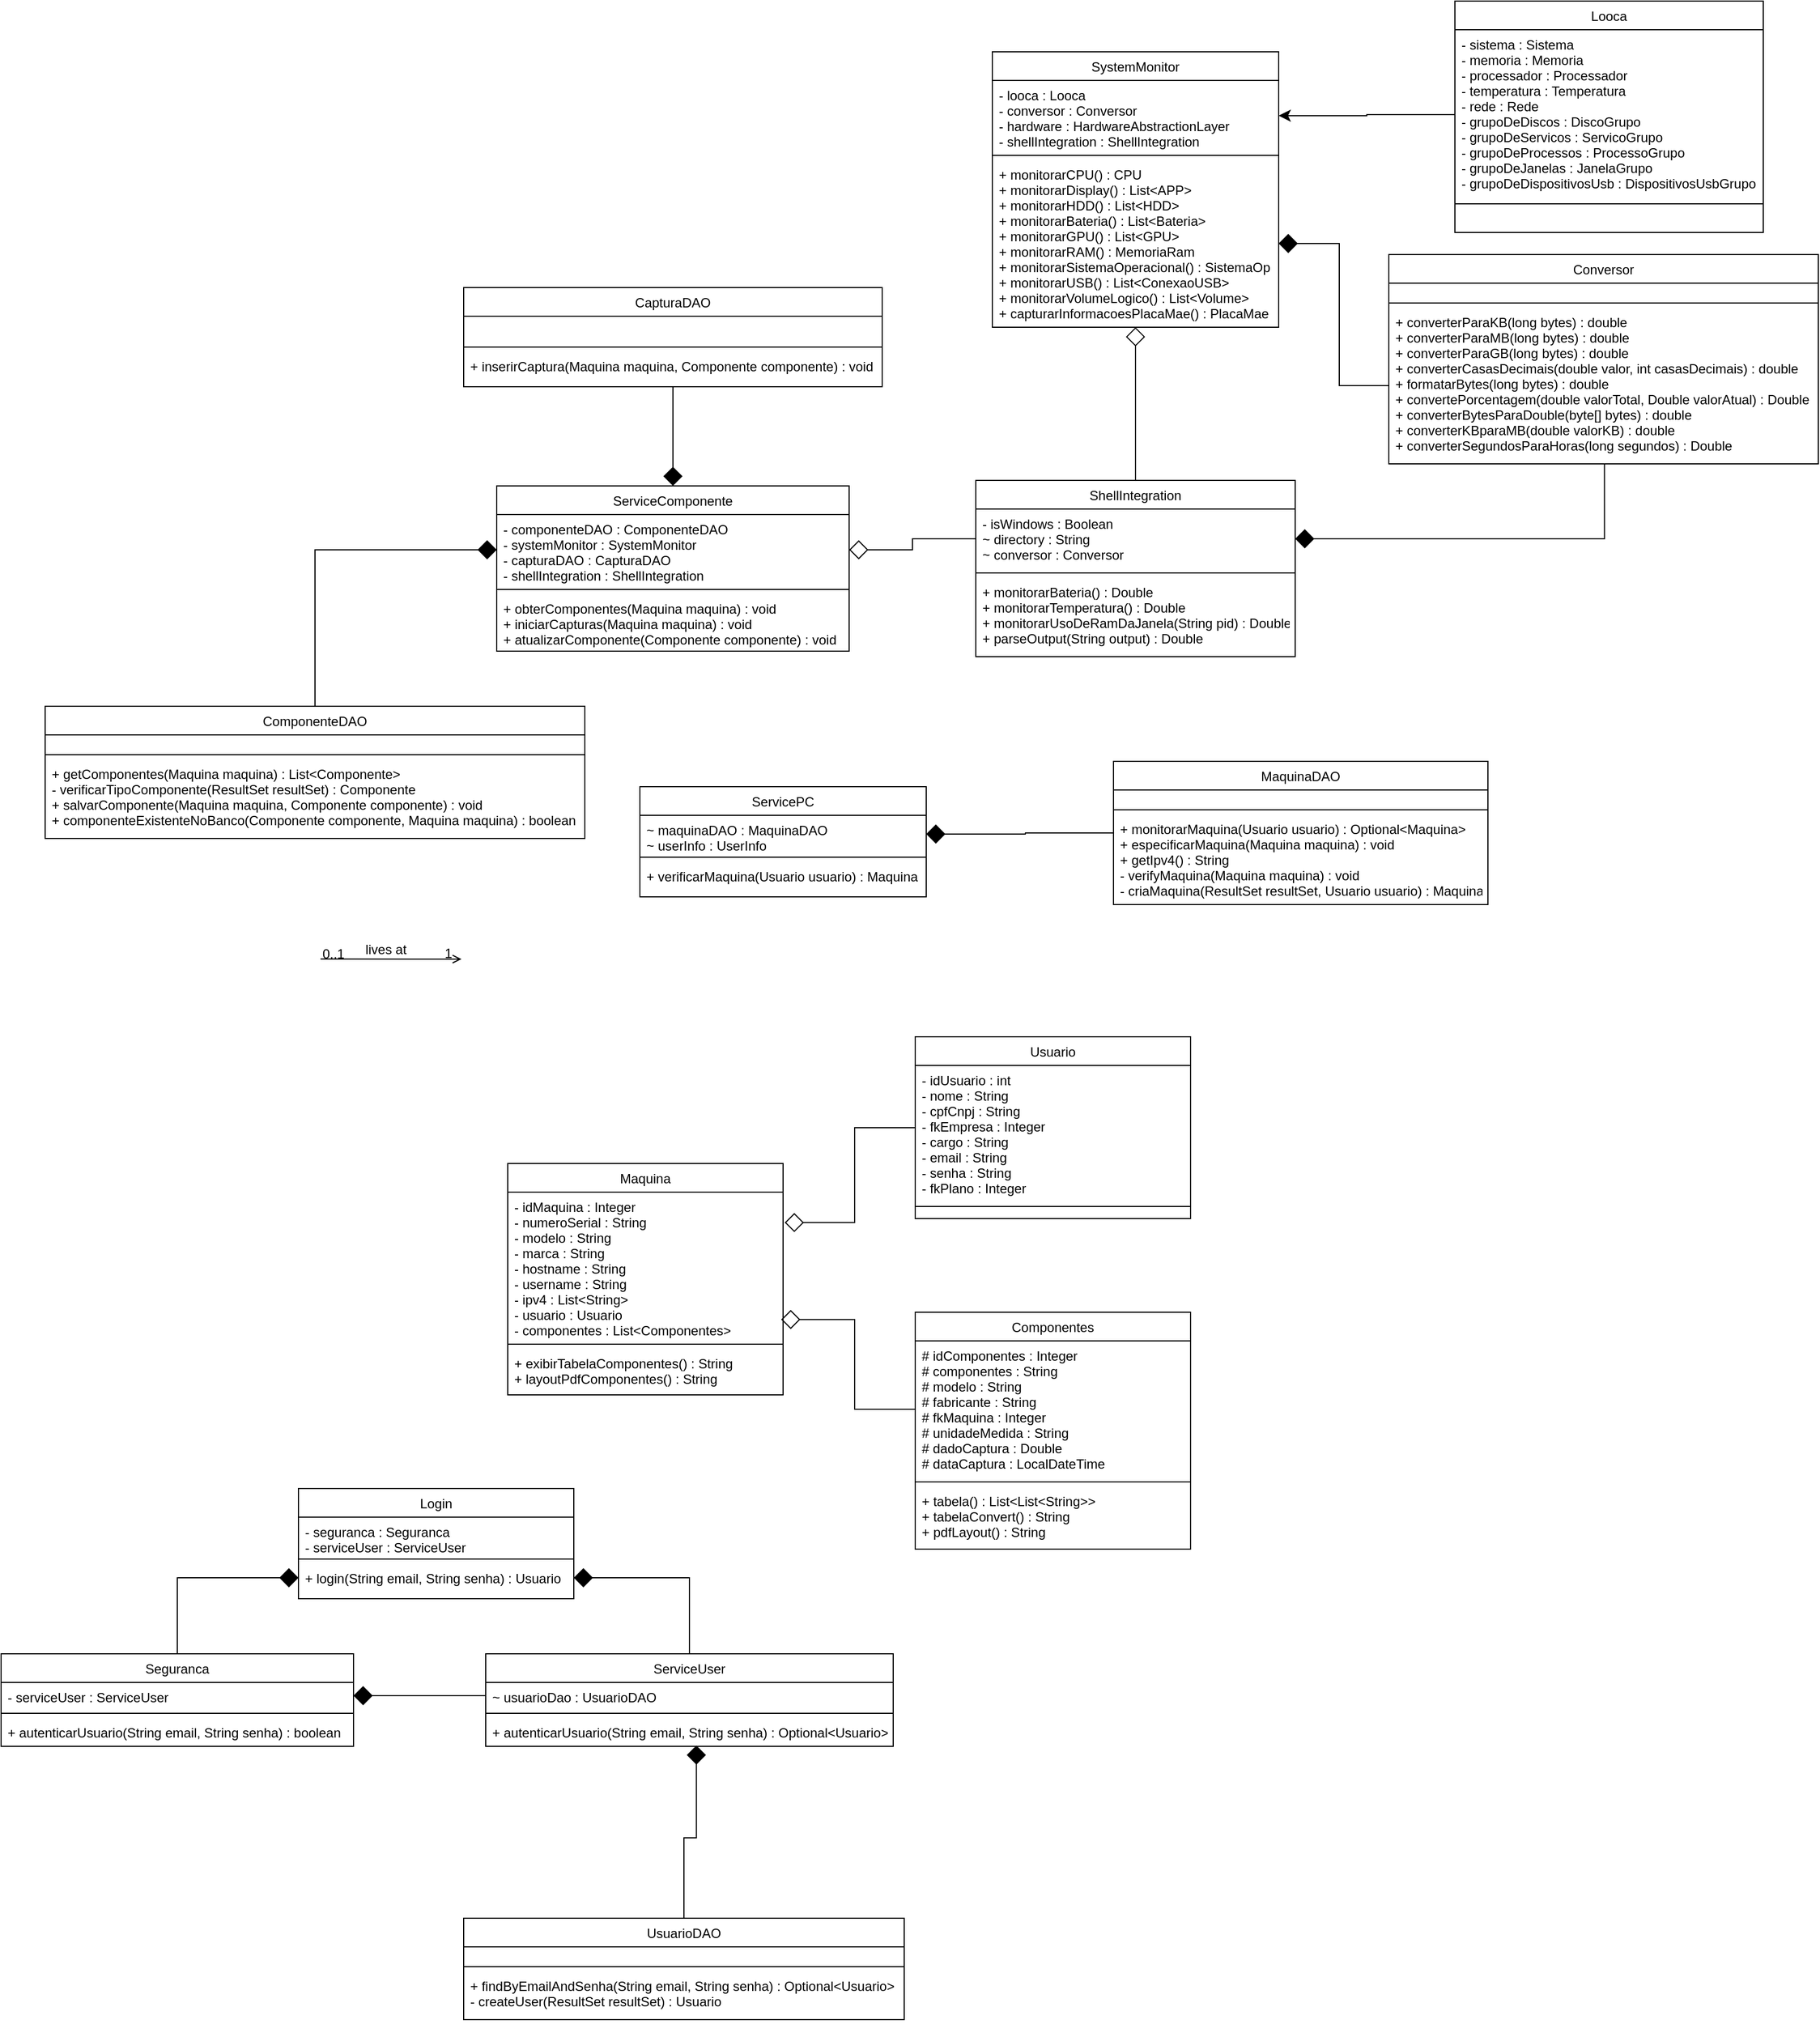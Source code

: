 <mxfile version="24.4.0" type="github">
  <diagram id="C5RBs43oDa-KdzZeNtuy" name="Page-1">
    <mxGraphModel dx="989" dy="2068" grid="1" gridSize="10" guides="1" tooltips="1" connect="1" arrows="1" fold="1" page="1" pageScale="1" pageWidth="827" pageHeight="1169" math="0" shadow="0">
      <root>
        <mxCell id="WIyWlLk6GJQsqaUBKTNV-0" />
        <mxCell id="WIyWlLk6GJQsqaUBKTNV-1" parent="WIyWlLk6GJQsqaUBKTNV-0" />
        <mxCell id="zkfFHV4jXpPFQw0GAbJ--26" value="" style="endArrow=open;shadow=0;strokeWidth=1;rounded=0;curved=0;endFill=1;edgeStyle=elbowEdgeStyle;elbow=vertical;" parent="WIyWlLk6GJQsqaUBKTNV-1" edge="1">
          <mxGeometry x="0.5" y="41" relative="1" as="geometry">
            <mxPoint x="380.0" y="189.333" as="sourcePoint" />
            <mxPoint x="508" y="189.333" as="targetPoint" />
            <mxPoint x="-40" y="32" as="offset" />
          </mxGeometry>
        </mxCell>
        <mxCell id="zkfFHV4jXpPFQw0GAbJ--27" value="0..1" style="resizable=0;align=left;verticalAlign=bottom;labelBackgroundColor=none;fontSize=12;" parent="zkfFHV4jXpPFQw0GAbJ--26" connectable="0" vertex="1">
          <mxGeometry x="-1" relative="1" as="geometry">
            <mxPoint y="4" as="offset" />
          </mxGeometry>
        </mxCell>
        <mxCell id="zkfFHV4jXpPFQw0GAbJ--28" value="1" style="resizable=0;align=right;verticalAlign=bottom;labelBackgroundColor=none;fontSize=12;" parent="zkfFHV4jXpPFQw0GAbJ--26" connectable="0" vertex="1">
          <mxGeometry x="1" relative="1" as="geometry">
            <mxPoint x="-7" y="4" as="offset" />
          </mxGeometry>
        </mxCell>
        <mxCell id="zkfFHV4jXpPFQw0GAbJ--29" value="lives at" style="text;html=1;resizable=0;points=[];;align=center;verticalAlign=middle;labelBackgroundColor=none;rounded=0;shadow=0;strokeWidth=1;fontSize=12;" parent="zkfFHV4jXpPFQw0GAbJ--26" vertex="1" connectable="0">
          <mxGeometry x="0.5" y="49" relative="1" as="geometry">
            <mxPoint x="-38" y="40" as="offset" />
          </mxGeometry>
        </mxCell>
        <mxCell id="yqbtppaPaY01xmd0uT7A-17" style="edgeStyle=orthogonalEdgeStyle;rounded=0;orthogonalLoop=1;jettySize=auto;html=1;entryX=1;entryY=0.5;entryDx=0;entryDy=0;fontSize=12;startSize=8;endSize=15;exitX=0.5;exitY=0;exitDx=0;exitDy=0;endArrow=diamond;endFill=1;" edge="1" parent="WIyWlLk6GJQsqaUBKTNV-1" source="yqbtppaPaY01xmd0uT7A-11" target="yqbtppaPaY01xmd0uT7A-5">
          <mxGeometry relative="1" as="geometry" />
        </mxCell>
        <mxCell id="yqbtppaPaY01xmd0uT7A-0" value="Login" style="swimlane;fontStyle=0;align=center;verticalAlign=top;childLayout=stackLayout;horizontal=1;startSize=26;horizontalStack=0;resizeParent=1;resizeLast=0;collapsible=1;marginBottom=0;rounded=0;shadow=0;strokeWidth=1;" vertex="1" parent="WIyWlLk6GJQsqaUBKTNV-1">
          <mxGeometry x="360" y="670" width="250" height="100" as="geometry">
            <mxRectangle x="130" y="380" width="160" height="26" as="alternateBounds" />
          </mxGeometry>
        </mxCell>
        <mxCell id="yqbtppaPaY01xmd0uT7A-1" value="- seguranca : Seguranca&#xa;- serviceUser : ServiceUser" style="text;align=left;verticalAlign=top;spacingLeft=4;spacingRight=4;overflow=hidden;rotatable=0;points=[[0,0.5],[1,0.5]];portConstraint=eastwest;strokeColor=none;" vertex="1" parent="yqbtppaPaY01xmd0uT7A-0">
          <mxGeometry y="26" width="250" height="34" as="geometry" />
        </mxCell>
        <mxCell id="yqbtppaPaY01xmd0uT7A-3" value="" style="line;html=1;strokeWidth=1;align=left;verticalAlign=middle;spacingTop=-1;spacingLeft=3;spacingRight=3;rotatable=0;labelPosition=right;points=[];portConstraint=eastwest;" vertex="1" parent="yqbtppaPaY01xmd0uT7A-0">
          <mxGeometry y="60" width="250" height="8" as="geometry" />
        </mxCell>
        <mxCell id="yqbtppaPaY01xmd0uT7A-5" value="+ login(String email, String senha) : Usuario" style="text;align=left;verticalAlign=top;spacingLeft=4;spacingRight=4;overflow=hidden;rotatable=0;points=[[0,0.5],[1,0.5]];portConstraint=eastwest;" vertex="1" parent="yqbtppaPaY01xmd0uT7A-0">
          <mxGeometry y="68" width="250" height="26" as="geometry" />
        </mxCell>
        <mxCell id="yqbtppaPaY01xmd0uT7A-7" value="Seguranca" style="swimlane;fontStyle=0;align=center;verticalAlign=top;childLayout=stackLayout;horizontal=1;startSize=26;horizontalStack=0;resizeParent=1;resizeLast=0;collapsible=1;marginBottom=0;rounded=0;shadow=0;strokeWidth=1;" vertex="1" parent="WIyWlLk6GJQsqaUBKTNV-1">
          <mxGeometry x="90" y="820" width="320" height="84" as="geometry">
            <mxRectangle x="130" y="380" width="160" height="26" as="alternateBounds" />
          </mxGeometry>
        </mxCell>
        <mxCell id="yqbtppaPaY01xmd0uT7A-8" value="- serviceUser : ServiceUser" style="text;align=left;verticalAlign=top;spacingLeft=4;spacingRight=4;overflow=hidden;rotatable=0;points=[[0,0.5],[1,0.5]];portConstraint=eastwest;" vertex="1" parent="yqbtppaPaY01xmd0uT7A-7">
          <mxGeometry y="26" width="320" height="24" as="geometry" />
        </mxCell>
        <mxCell id="yqbtppaPaY01xmd0uT7A-9" value="" style="line;html=1;strokeWidth=1;align=left;verticalAlign=middle;spacingTop=-1;spacingLeft=3;spacingRight=3;rotatable=0;labelPosition=right;points=[];portConstraint=eastwest;" vertex="1" parent="yqbtppaPaY01xmd0uT7A-7">
          <mxGeometry y="50" width="320" height="8" as="geometry" />
        </mxCell>
        <mxCell id="yqbtppaPaY01xmd0uT7A-10" value="+ autenticarUsuario(String email, String senha) : boolean" style="text;align=left;verticalAlign=top;spacingLeft=4;spacingRight=4;overflow=hidden;rotatable=0;points=[[0,0.5],[1,0.5]];portConstraint=eastwest;" vertex="1" parent="yqbtppaPaY01xmd0uT7A-7">
          <mxGeometry y="58" width="320" height="26" as="geometry" />
        </mxCell>
        <mxCell id="yqbtppaPaY01xmd0uT7A-11" value="ServiceUser" style="swimlane;fontStyle=0;align=center;verticalAlign=top;childLayout=stackLayout;horizontal=1;startSize=26;horizontalStack=0;resizeParent=1;resizeLast=0;collapsible=1;marginBottom=0;rounded=0;shadow=0;strokeWidth=1;" vertex="1" parent="WIyWlLk6GJQsqaUBKTNV-1">
          <mxGeometry x="530" y="820" width="370" height="84" as="geometry">
            <mxRectangle x="130" y="380" width="160" height="26" as="alternateBounds" />
          </mxGeometry>
        </mxCell>
        <mxCell id="yqbtppaPaY01xmd0uT7A-12" value="~ usuarioDao : UsuarioDAO" style="text;align=left;verticalAlign=top;spacingLeft=4;spacingRight=4;overflow=hidden;rotatable=0;points=[[0,0.5],[1,0.5]];portConstraint=eastwest;" vertex="1" parent="yqbtppaPaY01xmd0uT7A-11">
          <mxGeometry y="26" width="370" height="24" as="geometry" />
        </mxCell>
        <mxCell id="yqbtppaPaY01xmd0uT7A-13" value="" style="line;html=1;strokeWidth=1;align=left;verticalAlign=middle;spacingTop=-1;spacingLeft=3;spacingRight=3;rotatable=0;labelPosition=right;points=[];portConstraint=eastwest;" vertex="1" parent="yqbtppaPaY01xmd0uT7A-11">
          <mxGeometry y="50" width="370" height="8" as="geometry" />
        </mxCell>
        <mxCell id="yqbtppaPaY01xmd0uT7A-14" value="+ autenticarUsuario(String email, String senha) : Optional&lt;Usuario&gt;" style="text;align=left;verticalAlign=top;spacingLeft=4;spacingRight=4;overflow=hidden;rotatable=0;points=[[0,0.5],[1,0.5]];portConstraint=eastwest;" vertex="1" parent="yqbtppaPaY01xmd0uT7A-11">
          <mxGeometry y="58" width="370" height="26" as="geometry" />
        </mxCell>
        <mxCell id="yqbtppaPaY01xmd0uT7A-18" style="edgeStyle=orthogonalEdgeStyle;rounded=0;orthogonalLoop=1;jettySize=auto;html=1;fontSize=12;startSize=8;endSize=15;endArrow=diamond;endFill=1;exitX=0.5;exitY=0;exitDx=0;exitDy=0;" edge="1" parent="WIyWlLk6GJQsqaUBKTNV-1" source="yqbtppaPaY01xmd0uT7A-7" target="yqbtppaPaY01xmd0uT7A-5">
          <mxGeometry relative="1" as="geometry" />
        </mxCell>
        <mxCell id="yqbtppaPaY01xmd0uT7A-19" style="edgeStyle=orthogonalEdgeStyle;rounded=0;orthogonalLoop=1;jettySize=auto;html=1;fontSize=12;startSize=8;endSize=15;endArrow=diamond;endFill=1;" edge="1" parent="WIyWlLk6GJQsqaUBKTNV-1" source="yqbtppaPaY01xmd0uT7A-12" target="yqbtppaPaY01xmd0uT7A-8">
          <mxGeometry relative="1" as="geometry" />
        </mxCell>
        <mxCell id="yqbtppaPaY01xmd0uT7A-24" style="edgeStyle=orthogonalEdgeStyle;rounded=0;orthogonalLoop=1;jettySize=auto;html=1;fontSize=12;startSize=8;endSize=15;entryX=0.517;entryY=0.968;entryDx=0;entryDy=0;entryPerimeter=0;endArrow=diamond;endFill=1;" edge="1" parent="WIyWlLk6GJQsqaUBKTNV-1" source="yqbtppaPaY01xmd0uT7A-20" target="yqbtppaPaY01xmd0uT7A-14">
          <mxGeometry relative="1" as="geometry" />
        </mxCell>
        <mxCell id="yqbtppaPaY01xmd0uT7A-20" value="UsuarioDAO" style="swimlane;fontStyle=0;align=center;verticalAlign=top;childLayout=stackLayout;horizontal=1;startSize=26;horizontalStack=0;resizeParent=1;resizeLast=0;collapsible=1;marginBottom=0;rounded=0;shadow=0;strokeWidth=1;" vertex="1" parent="WIyWlLk6GJQsqaUBKTNV-1">
          <mxGeometry x="510" y="1060" width="400" height="92" as="geometry">
            <mxRectangle x="130" y="380" width="160" height="26" as="alternateBounds" />
          </mxGeometry>
        </mxCell>
        <mxCell id="yqbtppaPaY01xmd0uT7A-23" value="&#xa;" style="text;align=left;verticalAlign=top;spacingLeft=4;spacingRight=4;overflow=hidden;rotatable=0;points=[[0,0.5],[1,0.5]];portConstraint=eastwest;" vertex="1" parent="yqbtppaPaY01xmd0uT7A-20">
          <mxGeometry y="26" width="400" height="14" as="geometry" />
        </mxCell>
        <mxCell id="yqbtppaPaY01xmd0uT7A-22" value="" style="line;html=1;strokeWidth=1;align=left;verticalAlign=middle;spacingTop=-1;spacingLeft=3;spacingRight=3;rotatable=0;labelPosition=right;points=[];portConstraint=eastwest;" vertex="1" parent="yqbtppaPaY01xmd0uT7A-20">
          <mxGeometry y="40" width="400" height="8" as="geometry" />
        </mxCell>
        <mxCell id="yqbtppaPaY01xmd0uT7A-33" value="+ findByEmailAndSenha(String email, String senha) : Optional&lt;Usuario&gt;&#xa;- createUser(ResultSet resultSet) : Usuario" style="text;align=left;verticalAlign=top;spacingLeft=4;spacingRight=4;overflow=hidden;rotatable=0;points=[[0,0.5],[1,0.5]];portConstraint=eastwest;" vertex="1" parent="yqbtppaPaY01xmd0uT7A-20">
          <mxGeometry y="48" width="400" height="44" as="geometry" />
        </mxCell>
        <mxCell id="yqbtppaPaY01xmd0uT7A-25" value="Maquina" style="swimlane;fontStyle=0;align=center;verticalAlign=top;childLayout=stackLayout;horizontal=1;startSize=26;horizontalStack=0;resizeParent=1;resizeLast=0;collapsible=1;marginBottom=0;rounded=0;shadow=0;strokeWidth=1;" vertex="1" parent="WIyWlLk6GJQsqaUBKTNV-1">
          <mxGeometry x="550" y="375" width="250" height="210" as="geometry">
            <mxRectangle x="130" y="380" width="160" height="26" as="alternateBounds" />
          </mxGeometry>
        </mxCell>
        <mxCell id="yqbtppaPaY01xmd0uT7A-26" value="- idMaquina : Integer&#xa;- numeroSerial : String&#xa;- modelo : String&#xa;- marca : String&#xa;- hostname : String&#xa;- username : String&#xa;- ipv4 : List&lt;String&gt;&#xa;- usuario : Usuario&#xa;- componentes : List&lt;Componentes&gt;" style="text;align=left;verticalAlign=top;spacingLeft=4;spacingRight=4;overflow=hidden;rotatable=0;points=[[0,0.5],[1,0.5]];portConstraint=eastwest;strokeColor=none;" vertex="1" parent="yqbtppaPaY01xmd0uT7A-25">
          <mxGeometry y="26" width="250" height="134" as="geometry" />
        </mxCell>
        <mxCell id="yqbtppaPaY01xmd0uT7A-27" value="" style="line;html=1;strokeWidth=1;align=left;verticalAlign=middle;spacingTop=-1;spacingLeft=3;spacingRight=3;rotatable=0;labelPosition=right;points=[];portConstraint=eastwest;" vertex="1" parent="yqbtppaPaY01xmd0uT7A-25">
          <mxGeometry y="160" width="250" height="8" as="geometry" />
        </mxCell>
        <mxCell id="yqbtppaPaY01xmd0uT7A-28" value="+ exibirTabelaComponentes() : String&#xa;+ layoutPdfComponentes() : String" style="text;align=left;verticalAlign=top;spacingLeft=4;spacingRight=4;overflow=hidden;rotatable=0;points=[[0,0.5],[1,0.5]];portConstraint=eastwest;" vertex="1" parent="yqbtppaPaY01xmd0uT7A-25">
          <mxGeometry y="168" width="250" height="42" as="geometry" />
        </mxCell>
        <mxCell id="yqbtppaPaY01xmd0uT7A-29" value="Usuario" style="swimlane;fontStyle=0;align=center;verticalAlign=top;childLayout=stackLayout;horizontal=1;startSize=26;horizontalStack=0;resizeParent=1;resizeLast=0;collapsible=1;marginBottom=0;rounded=0;shadow=0;strokeWidth=1;" vertex="1" parent="WIyWlLk6GJQsqaUBKTNV-1">
          <mxGeometry x="920" y="260" width="250" height="165" as="geometry">
            <mxRectangle x="130" y="380" width="160" height="26" as="alternateBounds" />
          </mxGeometry>
        </mxCell>
        <mxCell id="yqbtppaPaY01xmd0uT7A-30" value="- idUsuario : int&#xa;- nome : String&#xa;- cpfCnpj : String&#xa;- fkEmpresa : Integer&#xa;- cargo : String&#xa;- email : String&#xa;- senha : String&#xa;- fkPlano : Integer" style="text;align=left;verticalAlign=top;spacingLeft=4;spacingRight=4;overflow=hidden;rotatable=0;points=[[0,0.5],[1,0.5]];portConstraint=eastwest;strokeColor=none;" vertex="1" parent="yqbtppaPaY01xmd0uT7A-29">
          <mxGeometry y="26" width="250" height="124" as="geometry" />
        </mxCell>
        <mxCell id="yqbtppaPaY01xmd0uT7A-31" value="" style="line;html=1;strokeWidth=1;align=left;verticalAlign=middle;spacingTop=-1;spacingLeft=3;spacingRight=3;rotatable=0;labelPosition=right;points=[];portConstraint=eastwest;" vertex="1" parent="yqbtppaPaY01xmd0uT7A-29">
          <mxGeometry y="150" width="250" height="8" as="geometry" />
        </mxCell>
        <mxCell id="yqbtppaPaY01xmd0uT7A-34" value="Componentes" style="swimlane;fontStyle=0;align=center;verticalAlign=top;childLayout=stackLayout;horizontal=1;startSize=26;horizontalStack=0;resizeParent=1;resizeLast=0;collapsible=1;marginBottom=0;rounded=0;shadow=0;strokeWidth=1;" vertex="1" parent="WIyWlLk6GJQsqaUBKTNV-1">
          <mxGeometry x="920" y="510" width="250" height="215" as="geometry">
            <mxRectangle x="130" y="380" width="160" height="26" as="alternateBounds" />
          </mxGeometry>
        </mxCell>
        <mxCell id="yqbtppaPaY01xmd0uT7A-35" value="# idComponentes : Integer&#xa;# componentes : String&#xa;# modelo : String&#xa;# fabricante : String&#xa;# fkMaquina : Integer&#xa;# unidadeMedida : String&#xa;# dadoCaptura : Double&#xa;# dataCaptura : LocalDateTime" style="text;align=left;verticalAlign=top;spacingLeft=4;spacingRight=4;overflow=hidden;rotatable=0;points=[[0,0.5],[1,0.5]];portConstraint=eastwest;strokeColor=none;" vertex="1" parent="yqbtppaPaY01xmd0uT7A-34">
          <mxGeometry y="26" width="250" height="124" as="geometry" />
        </mxCell>
        <mxCell id="yqbtppaPaY01xmd0uT7A-36" value="" style="line;html=1;strokeWidth=1;align=left;verticalAlign=middle;spacingTop=-1;spacingLeft=3;spacingRight=3;rotatable=0;labelPosition=right;points=[];portConstraint=eastwest;" vertex="1" parent="yqbtppaPaY01xmd0uT7A-34">
          <mxGeometry y="150" width="250" height="8" as="geometry" />
        </mxCell>
        <mxCell id="yqbtppaPaY01xmd0uT7A-37" value="+ tabela() : List&lt;List&lt;String&gt;&gt;&#xa;+ tabelaConvert() : String&#xa;+ pdfLayout() : String&#xa;" style="text;align=left;verticalAlign=top;spacingLeft=4;spacingRight=4;overflow=hidden;rotatable=0;points=[[0,0.5],[1,0.5]];portConstraint=eastwest;strokeColor=none;" vertex="1" parent="yqbtppaPaY01xmd0uT7A-34">
          <mxGeometry y="158" width="250" height="52" as="geometry" />
        </mxCell>
        <mxCell id="yqbtppaPaY01xmd0uT7A-38" style="edgeStyle=orthogonalEdgeStyle;rounded=0;orthogonalLoop=1;jettySize=auto;html=1;entryX=1.006;entryY=0.206;entryDx=0;entryDy=0;entryPerimeter=0;fontSize=12;startSize=8;endSize=15;endArrow=diamond;endFill=0;" edge="1" parent="WIyWlLk6GJQsqaUBKTNV-1" source="yqbtppaPaY01xmd0uT7A-29" target="yqbtppaPaY01xmd0uT7A-26">
          <mxGeometry relative="1" as="geometry" />
        </mxCell>
        <mxCell id="yqbtppaPaY01xmd0uT7A-39" style="edgeStyle=orthogonalEdgeStyle;rounded=0;orthogonalLoop=1;jettySize=auto;html=1;entryX=0.993;entryY=0.863;entryDx=0;entryDy=0;entryPerimeter=0;fontSize=12;startSize=8;endSize=15;exitX=0;exitY=0.5;exitDx=0;exitDy=0;endArrow=diamond;endFill=0;" edge="1" parent="WIyWlLk6GJQsqaUBKTNV-1" source="yqbtppaPaY01xmd0uT7A-35" target="yqbtppaPaY01xmd0uT7A-26">
          <mxGeometry relative="1" as="geometry" />
        </mxCell>
        <mxCell id="yqbtppaPaY01xmd0uT7A-43" value="ServicePC" style="swimlane;fontStyle=0;align=center;verticalAlign=top;childLayout=stackLayout;horizontal=1;startSize=26;horizontalStack=0;resizeParent=1;resizeLast=0;collapsible=1;marginBottom=0;rounded=0;shadow=0;strokeWidth=1;" vertex="1" parent="WIyWlLk6GJQsqaUBKTNV-1">
          <mxGeometry x="670" y="33" width="260" height="100" as="geometry">
            <mxRectangle x="130" y="380" width="160" height="26" as="alternateBounds" />
          </mxGeometry>
        </mxCell>
        <mxCell id="yqbtppaPaY01xmd0uT7A-44" value="~ maquinaDAO : MaquinaDAO&#xa;~ userInfo : UserInfo&#xa;" style="text;align=left;verticalAlign=top;spacingLeft=4;spacingRight=4;overflow=hidden;rotatable=0;points=[[0,0.5],[1,0.5]];portConstraint=eastwest;strokeColor=none;" vertex="1" parent="yqbtppaPaY01xmd0uT7A-43">
          <mxGeometry y="26" width="260" height="34" as="geometry" />
        </mxCell>
        <mxCell id="yqbtppaPaY01xmd0uT7A-45" value="" style="line;html=1;strokeWidth=1;align=left;verticalAlign=middle;spacingTop=-1;spacingLeft=3;spacingRight=3;rotatable=0;labelPosition=right;points=[];portConstraint=eastwest;" vertex="1" parent="yqbtppaPaY01xmd0uT7A-43">
          <mxGeometry y="60" width="260" height="8" as="geometry" />
        </mxCell>
        <mxCell id="yqbtppaPaY01xmd0uT7A-46" value="+ verificarMaquina(Usuario usuario) : Maquina" style="text;align=left;verticalAlign=top;spacingLeft=4;spacingRight=4;overflow=hidden;rotatable=0;points=[[0,0.5],[1,0.5]];portConstraint=eastwest;strokeColor=none;" vertex="1" parent="yqbtppaPaY01xmd0uT7A-43">
          <mxGeometry y="68" width="260" height="22" as="geometry" />
        </mxCell>
        <mxCell id="yqbtppaPaY01xmd0uT7A-51" style="edgeStyle=orthogonalEdgeStyle;rounded=0;orthogonalLoop=1;jettySize=auto;html=1;fontSize=12;startSize=8;endSize=15;endArrow=diamond;endFill=1;entryX=1;entryY=0.5;entryDx=0;entryDy=0;" edge="1" parent="WIyWlLk6GJQsqaUBKTNV-1" source="yqbtppaPaY01xmd0uT7A-47" target="yqbtppaPaY01xmd0uT7A-44">
          <mxGeometry relative="1" as="geometry">
            <mxPoint x="930" y="-10" as="targetPoint" />
          </mxGeometry>
        </mxCell>
        <mxCell id="yqbtppaPaY01xmd0uT7A-47" value="MaquinaDAO" style="swimlane;fontStyle=0;align=center;verticalAlign=top;childLayout=stackLayout;horizontal=1;startSize=26;horizontalStack=0;resizeParent=1;resizeLast=0;collapsible=1;marginBottom=0;rounded=0;shadow=0;strokeWidth=1;" vertex="1" parent="WIyWlLk6GJQsqaUBKTNV-1">
          <mxGeometry x="1100" y="10" width="340" height="130" as="geometry">
            <mxRectangle x="130" y="380" width="160" height="26" as="alternateBounds" />
          </mxGeometry>
        </mxCell>
        <mxCell id="yqbtppaPaY01xmd0uT7A-48" value="&#xa;" style="text;align=left;verticalAlign=top;spacingLeft=4;spacingRight=4;overflow=hidden;rotatable=0;points=[[0,0.5],[1,0.5]];portConstraint=eastwest;strokeColor=none;" vertex="1" parent="yqbtppaPaY01xmd0uT7A-47">
          <mxGeometry y="26" width="340" height="14" as="geometry" />
        </mxCell>
        <mxCell id="yqbtppaPaY01xmd0uT7A-49" value="" style="line;html=1;strokeWidth=1;align=left;verticalAlign=middle;spacingTop=-1;spacingLeft=3;spacingRight=3;rotatable=0;labelPosition=right;points=[];portConstraint=eastwest;" vertex="1" parent="yqbtppaPaY01xmd0uT7A-47">
          <mxGeometry y="40" width="340" height="8" as="geometry" />
        </mxCell>
        <mxCell id="yqbtppaPaY01xmd0uT7A-50" value="+ monitorarMaquina(Usuario usuario) : Optional&lt;Maquina&gt;&#xa;+ especificarMaquina(Maquina maquina) : void&#xa;+ getIpv4() : String&#xa;- verifyMaquina(Maquina maquina) : void&#xa;- criaMaquina(ResultSet resultSet, Usuario usuario) : Maquina&#xa;" style="text;align=left;verticalAlign=top;spacingLeft=4;spacingRight=4;overflow=hidden;rotatable=0;points=[[0,0.5],[1,0.5]];portConstraint=eastwest;strokeColor=none;" vertex="1" parent="yqbtppaPaY01xmd0uT7A-47">
          <mxGeometry y="48" width="340" height="82" as="geometry" />
        </mxCell>
        <mxCell id="yqbtppaPaY01xmd0uT7A-56" value="ServiceComponente" style="swimlane;fontStyle=0;align=center;verticalAlign=top;childLayout=stackLayout;horizontal=1;startSize=26;horizontalStack=0;resizeParent=1;resizeLast=0;collapsible=1;marginBottom=0;rounded=0;shadow=0;strokeWidth=1;" vertex="1" parent="WIyWlLk6GJQsqaUBKTNV-1">
          <mxGeometry x="540" y="-240" width="320" height="150" as="geometry">
            <mxRectangle x="130" y="380" width="160" height="26" as="alternateBounds" />
          </mxGeometry>
        </mxCell>
        <mxCell id="yqbtppaPaY01xmd0uT7A-57" value="- componenteDAO : ComponenteDAO&#xa;- systemMonitor : SystemMonitor&#xa;- capturaDAO : CapturaDAO&#xa;- shellIntegration : ShellIntegration" style="text;align=left;verticalAlign=top;spacingLeft=4;spacingRight=4;overflow=hidden;rotatable=0;points=[[0,0.5],[1,0.5]];portConstraint=eastwest;strokeColor=none;" vertex="1" parent="yqbtppaPaY01xmd0uT7A-56">
          <mxGeometry y="26" width="320" height="64" as="geometry" />
        </mxCell>
        <mxCell id="yqbtppaPaY01xmd0uT7A-58" value="" style="line;html=1;strokeWidth=1;align=left;verticalAlign=middle;spacingTop=-1;spacingLeft=3;spacingRight=3;rotatable=0;labelPosition=right;points=[];portConstraint=eastwest;" vertex="1" parent="yqbtppaPaY01xmd0uT7A-56">
          <mxGeometry y="90" width="320" height="8" as="geometry" />
        </mxCell>
        <mxCell id="yqbtppaPaY01xmd0uT7A-59" value="+ obterComponentes(Maquina maquina) : void&#xa;+ iniciarCapturas(Maquina maquina) : void&#xa;+ atualizarComponente(Componente componente) : void" style="text;align=left;verticalAlign=top;spacingLeft=4;spacingRight=4;overflow=hidden;rotatable=0;points=[[0,0.5],[1,0.5]];portConstraint=eastwest;strokeColor=none;" vertex="1" parent="yqbtppaPaY01xmd0uT7A-56">
          <mxGeometry y="98" width="320" height="52" as="geometry" />
        </mxCell>
        <mxCell id="yqbtppaPaY01xmd0uT7A-64" style="edgeStyle=orthogonalEdgeStyle;rounded=0;orthogonalLoop=1;jettySize=auto;html=1;entryX=0;entryY=0.5;entryDx=0;entryDy=0;fontSize=12;startSize=8;endSize=15;endArrow=diamond;endFill=1;" edge="1" parent="WIyWlLk6GJQsqaUBKTNV-1" source="yqbtppaPaY01xmd0uT7A-60" target="yqbtppaPaY01xmd0uT7A-57">
          <mxGeometry relative="1" as="geometry" />
        </mxCell>
        <mxCell id="yqbtppaPaY01xmd0uT7A-60" value="ComponenteDAO" style="swimlane;fontStyle=0;align=center;verticalAlign=top;childLayout=stackLayout;horizontal=1;startSize=26;horizontalStack=0;resizeParent=1;resizeLast=0;collapsible=1;marginBottom=0;rounded=0;shadow=0;strokeWidth=1;" vertex="1" parent="WIyWlLk6GJQsqaUBKTNV-1">
          <mxGeometry x="130" y="-40" width="490" height="120" as="geometry">
            <mxRectangle x="130" y="380" width="160" height="26" as="alternateBounds" />
          </mxGeometry>
        </mxCell>
        <mxCell id="yqbtppaPaY01xmd0uT7A-61" value="&#xa;" style="text;align=left;verticalAlign=top;spacingLeft=4;spacingRight=4;overflow=hidden;rotatable=0;points=[[0,0.5],[1,0.5]];portConstraint=eastwest;strokeColor=none;" vertex="1" parent="yqbtppaPaY01xmd0uT7A-60">
          <mxGeometry y="26" width="490" height="14" as="geometry" />
        </mxCell>
        <mxCell id="yqbtppaPaY01xmd0uT7A-62" value="" style="line;html=1;strokeWidth=1;align=left;verticalAlign=middle;spacingTop=-1;spacingLeft=3;spacingRight=3;rotatable=0;labelPosition=right;points=[];portConstraint=eastwest;" vertex="1" parent="yqbtppaPaY01xmd0uT7A-60">
          <mxGeometry y="40" width="490" height="8" as="geometry" />
        </mxCell>
        <mxCell id="yqbtppaPaY01xmd0uT7A-63" value="+ getComponentes(Maquina maquina) : List&lt;Componente&gt;&#xa;- verificarTipoComponente(ResultSet resultSet) : Componente&#xa;+ salvarComponente(Maquina maquina, Componente componente) : void&#xa;+ componenteExistenteNoBanco(Componente componente, Maquina maquina) : boolean&#xa;" style="text;align=left;verticalAlign=top;spacingLeft=4;spacingRight=4;overflow=hidden;rotatable=0;points=[[0,0.5],[1,0.5]];portConstraint=eastwest;strokeColor=none;" vertex="1" parent="yqbtppaPaY01xmd0uT7A-60">
          <mxGeometry y="48" width="490" height="72" as="geometry" />
        </mxCell>
        <mxCell id="yqbtppaPaY01xmd0uT7A-69" style="edgeStyle=orthogonalEdgeStyle;rounded=0;orthogonalLoop=1;jettySize=auto;html=1;entryX=0.5;entryY=0;entryDx=0;entryDy=0;fontSize=12;startSize=8;endSize=15;endArrow=diamond;endFill=1;" edge="1" parent="WIyWlLk6GJQsqaUBKTNV-1" source="yqbtppaPaY01xmd0uT7A-65" target="yqbtppaPaY01xmd0uT7A-56">
          <mxGeometry relative="1" as="geometry" />
        </mxCell>
        <mxCell id="yqbtppaPaY01xmd0uT7A-65" value="CapturaDAO" style="swimlane;fontStyle=0;align=center;verticalAlign=top;childLayout=stackLayout;horizontal=1;startSize=26;horizontalStack=0;resizeParent=1;resizeLast=0;collapsible=1;marginBottom=0;rounded=0;shadow=0;strokeWidth=1;" vertex="1" parent="WIyWlLk6GJQsqaUBKTNV-1">
          <mxGeometry x="510" y="-420" width="380" height="90" as="geometry">
            <mxRectangle x="130" y="380" width="160" height="26" as="alternateBounds" />
          </mxGeometry>
        </mxCell>
        <mxCell id="yqbtppaPaY01xmd0uT7A-66" value="&#xa;" style="text;align=left;verticalAlign=top;spacingLeft=4;spacingRight=4;overflow=hidden;rotatable=0;points=[[0,0.5],[1,0.5]];portConstraint=eastwest;strokeColor=none;" vertex="1" parent="yqbtppaPaY01xmd0uT7A-65">
          <mxGeometry y="26" width="380" height="24" as="geometry" />
        </mxCell>
        <mxCell id="yqbtppaPaY01xmd0uT7A-67" value="" style="line;html=1;strokeWidth=1;align=left;verticalAlign=middle;spacingTop=-1;spacingLeft=3;spacingRight=3;rotatable=0;labelPosition=right;points=[];portConstraint=eastwest;" vertex="1" parent="yqbtppaPaY01xmd0uT7A-65">
          <mxGeometry y="50" width="380" height="8" as="geometry" />
        </mxCell>
        <mxCell id="yqbtppaPaY01xmd0uT7A-68" value="+ inserirCaptura(Maquina maquina, Componente componente) : void" style="text;align=left;verticalAlign=top;spacingLeft=4;spacingRight=4;overflow=hidden;rotatable=0;points=[[0,0.5],[1,0.5]];portConstraint=eastwest;strokeColor=none;" vertex="1" parent="yqbtppaPaY01xmd0uT7A-65">
          <mxGeometry y="58" width="380" height="32" as="geometry" />
        </mxCell>
        <mxCell id="yqbtppaPaY01xmd0uT7A-70" value="SystemMonitor" style="swimlane;fontStyle=0;align=center;verticalAlign=top;childLayout=stackLayout;horizontal=1;startSize=26;horizontalStack=0;resizeParent=1;resizeLast=0;collapsible=1;marginBottom=0;rounded=0;shadow=0;strokeWidth=1;" vertex="1" parent="WIyWlLk6GJQsqaUBKTNV-1">
          <mxGeometry x="990" y="-634" width="260" height="250" as="geometry">
            <mxRectangle x="130" y="380" width="160" height="26" as="alternateBounds" />
          </mxGeometry>
        </mxCell>
        <mxCell id="yqbtppaPaY01xmd0uT7A-71" value="- looca : Looca&#xa;- conversor : Conversor&#xa;- hardware : HardwareAbstractionLayer&#xa;- shellIntegration : ShellIntegration" style="text;align=left;verticalAlign=top;spacingLeft=4;spacingRight=4;overflow=hidden;rotatable=0;points=[[0,0.5],[1,0.5]];portConstraint=eastwest;strokeColor=none;" vertex="1" parent="yqbtppaPaY01xmd0uT7A-70">
          <mxGeometry y="26" width="260" height="64" as="geometry" />
        </mxCell>
        <mxCell id="yqbtppaPaY01xmd0uT7A-72" value="" style="line;html=1;strokeWidth=1;align=left;verticalAlign=middle;spacingTop=-1;spacingLeft=3;spacingRight=3;rotatable=0;labelPosition=right;points=[];portConstraint=eastwest;" vertex="1" parent="yqbtppaPaY01xmd0uT7A-70">
          <mxGeometry y="90" width="260" height="8" as="geometry" />
        </mxCell>
        <mxCell id="yqbtppaPaY01xmd0uT7A-73" value="+ monitorarCPU() : CPU&#xa;+ monitorarDisplay() : List&lt;APP&gt;&#xa;+ monitorarHDD() : List&lt;HDD&gt;&#xa;+ monitorarBateria() : List&lt;Bateria&gt;&#xa;+ monitorarGPU() : List&lt;GPU&gt;&#xa;+ monitorarRAM() : MemoriaRam&#xa;+ monitorarSistemaOperacional() : SistemaOp &#xa;+ monitorarUSB() : List&lt;ConexaoUSB&gt;&#xa;+ monitorarVolumeLogico() : List&lt;Volume&gt;&#xa;+ capturarInformacoesPlacaMae() : PlacaMae" style="text;align=left;verticalAlign=top;spacingLeft=4;spacingRight=4;overflow=hidden;rotatable=0;points=[[0,0.5],[1,0.5]];portConstraint=eastwest;strokeColor=none;" vertex="1" parent="yqbtppaPaY01xmd0uT7A-70">
          <mxGeometry y="98" width="260" height="152" as="geometry" />
        </mxCell>
        <mxCell id="yqbtppaPaY01xmd0uT7A-74" value="Looca" style="swimlane;fontStyle=0;align=center;verticalAlign=top;childLayout=stackLayout;horizontal=1;startSize=26;horizontalStack=0;resizeParent=1;resizeLast=0;collapsible=1;marginBottom=0;rounded=0;shadow=0;strokeWidth=1;" vertex="1" parent="WIyWlLk6GJQsqaUBKTNV-1">
          <mxGeometry x="1410" y="-680" width="280" height="210" as="geometry">
            <mxRectangle x="130" y="380" width="160" height="26" as="alternateBounds" />
          </mxGeometry>
        </mxCell>
        <mxCell id="yqbtppaPaY01xmd0uT7A-75" value="- sistema : Sistema&#xa;- memoria : Memoria&#xa;- processador : Processador&#xa;- temperatura : Temperatura&#xa;- rede : Rede&#xa;- grupoDeDiscos : DiscoGrupo&#xa;- grupoDeServicos : ServicoGrupo&#xa;- grupoDeProcessos : ProcessoGrupo&#xa;- grupoDeJanelas : JanelaGrupo&#xa;- grupoDeDispositivosUsb : DispositivosUsbGrupo" style="text;align=left;verticalAlign=top;spacingLeft=4;spacingRight=4;overflow=hidden;rotatable=0;points=[[0,0.5],[1,0.5]];portConstraint=eastwest;strokeColor=none;" vertex="1" parent="yqbtppaPaY01xmd0uT7A-74">
          <mxGeometry y="26" width="280" height="154" as="geometry" />
        </mxCell>
        <mxCell id="yqbtppaPaY01xmd0uT7A-76" value="" style="line;html=1;strokeWidth=1;align=left;verticalAlign=middle;spacingTop=-1;spacingLeft=3;spacingRight=3;rotatable=0;labelPosition=right;points=[];portConstraint=eastwest;" vertex="1" parent="yqbtppaPaY01xmd0uT7A-74">
          <mxGeometry y="180" width="280" height="8" as="geometry" />
        </mxCell>
        <mxCell id="yqbtppaPaY01xmd0uT7A-77" value="&#xa;" style="text;align=left;verticalAlign=top;spacingLeft=4;spacingRight=4;overflow=hidden;rotatable=0;points=[[0,0.5],[1,0.5]];portConstraint=eastwest;strokeColor=none;" vertex="1" parent="yqbtppaPaY01xmd0uT7A-74">
          <mxGeometry y="188" width="280" height="22" as="geometry" />
        </mxCell>
        <mxCell id="yqbtppaPaY01xmd0uT7A-78" style="edgeStyle=orthogonalEdgeStyle;rounded=0;orthogonalLoop=1;jettySize=auto;html=1;entryX=1;entryY=0.5;entryDx=0;entryDy=0;fontSize=12;startSize=8;endSize=8;" edge="1" parent="WIyWlLk6GJQsqaUBKTNV-1" source="yqbtppaPaY01xmd0uT7A-75" target="yqbtppaPaY01xmd0uT7A-71">
          <mxGeometry relative="1" as="geometry" />
        </mxCell>
        <mxCell id="yqbtppaPaY01xmd0uT7A-79" value="Conversor" style="swimlane;fontStyle=0;align=center;verticalAlign=top;childLayout=stackLayout;horizontal=1;startSize=26;horizontalStack=0;resizeParent=1;resizeLast=0;collapsible=1;marginBottom=0;rounded=0;shadow=0;strokeWidth=1;" vertex="1" parent="WIyWlLk6GJQsqaUBKTNV-1">
          <mxGeometry x="1350" y="-450" width="390" height="190" as="geometry">
            <mxRectangle x="130" y="380" width="160" height="26" as="alternateBounds" />
          </mxGeometry>
        </mxCell>
        <mxCell id="yqbtppaPaY01xmd0uT7A-80" value="&#xa;" style="text;align=left;verticalAlign=top;spacingLeft=4;spacingRight=4;overflow=hidden;rotatable=0;points=[[0,0.5],[1,0.5]];portConstraint=eastwest;strokeColor=none;" vertex="1" parent="yqbtppaPaY01xmd0uT7A-79">
          <mxGeometry y="26" width="390" height="14" as="geometry" />
        </mxCell>
        <mxCell id="yqbtppaPaY01xmd0uT7A-81" value="" style="line;html=1;strokeWidth=1;align=left;verticalAlign=middle;spacingTop=-1;spacingLeft=3;spacingRight=3;rotatable=0;labelPosition=right;points=[];portConstraint=eastwest;" vertex="1" parent="yqbtppaPaY01xmd0uT7A-79">
          <mxGeometry y="40" width="390" height="8" as="geometry" />
        </mxCell>
        <mxCell id="yqbtppaPaY01xmd0uT7A-87" value="+ converterParaKB(long bytes) : double&#xa;+ converterParaMB(long bytes) : double&#xa;+ converterParaGB(long bytes) : double&#xa;+ converterCasasDecimais(double valor, int casasDecimais) : double&#xa;+ formatarBytes(long bytes) : double&#xa;+ convertePorcentagem(double valorTotal, Double valorAtual) : Double&#xa;+ converterBytesParaDouble(byte[] bytes) : double&#xa;+ converterKBparaMB(double valorKB) : double&#xa;+ converterSegundosParaHoras(long segundos) : Double" style="text;align=left;verticalAlign=top;spacingLeft=4;spacingRight=4;overflow=hidden;rotatable=0;points=[[0,0.5],[1,0.5]];portConstraint=eastwest;strokeColor=none;" vertex="1" parent="yqbtppaPaY01xmd0uT7A-79">
          <mxGeometry y="48" width="390" height="142" as="geometry" />
        </mxCell>
        <mxCell id="yqbtppaPaY01xmd0uT7A-88" style="edgeStyle=orthogonalEdgeStyle;rounded=0;orthogonalLoop=1;jettySize=auto;html=1;entryX=1;entryY=0.5;entryDx=0;entryDy=0;fontSize=12;startSize=8;endSize=15;endArrow=diamond;endFill=1;" edge="1" parent="WIyWlLk6GJQsqaUBKTNV-1" source="yqbtppaPaY01xmd0uT7A-87" target="yqbtppaPaY01xmd0uT7A-73">
          <mxGeometry relative="1" as="geometry" />
        </mxCell>
        <mxCell id="yqbtppaPaY01xmd0uT7A-94" style="edgeStyle=elbowEdgeStyle;rounded=0;orthogonalLoop=1;jettySize=auto;html=1;fontSize=12;startSize=8;endSize=15;endArrow=diamond;endFill=0;" edge="1" parent="WIyWlLk6GJQsqaUBKTNV-1" source="yqbtppaPaY01xmd0uT7A-89" target="yqbtppaPaY01xmd0uT7A-73">
          <mxGeometry relative="1" as="geometry">
            <mxPoint x="1150" y="-360" as="targetPoint" />
          </mxGeometry>
        </mxCell>
        <mxCell id="yqbtppaPaY01xmd0uT7A-89" value="ShellIntegration" style="swimlane;fontStyle=0;align=center;verticalAlign=top;childLayout=stackLayout;horizontal=1;startSize=26;horizontalStack=0;resizeParent=1;resizeLast=0;collapsible=1;marginBottom=0;rounded=0;shadow=0;strokeWidth=1;" vertex="1" parent="WIyWlLk6GJQsqaUBKTNV-1">
          <mxGeometry x="975" y="-245" width="290" height="160" as="geometry">
            <mxRectangle x="130" y="380" width="160" height="26" as="alternateBounds" />
          </mxGeometry>
        </mxCell>
        <mxCell id="yqbtppaPaY01xmd0uT7A-90" value="- isWindows : Boolean&#xa;~ directory : String&#xa;~ conversor : Conversor" style="text;align=left;verticalAlign=top;spacingLeft=4;spacingRight=4;overflow=hidden;rotatable=0;points=[[0,0.5],[1,0.5]];portConstraint=eastwest;strokeColor=none;" vertex="1" parent="yqbtppaPaY01xmd0uT7A-89">
          <mxGeometry y="26" width="290" height="54" as="geometry" />
        </mxCell>
        <mxCell id="yqbtppaPaY01xmd0uT7A-91" value="" style="line;html=1;strokeWidth=1;align=left;verticalAlign=middle;spacingTop=-1;spacingLeft=3;spacingRight=3;rotatable=0;labelPosition=right;points=[];portConstraint=eastwest;" vertex="1" parent="yqbtppaPaY01xmd0uT7A-89">
          <mxGeometry y="80" width="290" height="8" as="geometry" />
        </mxCell>
        <mxCell id="yqbtppaPaY01xmd0uT7A-92" value="+ monitorarBateria() : Double&#xa;+ monitorarTemperatura() : Double&#xa;+ monitorarUsoDeRamDaJanela(String pid) : Double&#xa;+ parseOutput(String output) : Double" style="text;align=left;verticalAlign=top;spacingLeft=4;spacingRight=4;overflow=hidden;rotatable=0;points=[[0,0.5],[1,0.5]];portConstraint=eastwest;strokeColor=none;" vertex="1" parent="yqbtppaPaY01xmd0uT7A-89">
          <mxGeometry y="88" width="290" height="72" as="geometry" />
        </mxCell>
        <mxCell id="yqbtppaPaY01xmd0uT7A-93" style="edgeStyle=elbowEdgeStyle;rounded=0;orthogonalLoop=1;jettySize=auto;html=1;entryX=1;entryY=0.5;entryDx=0;entryDy=0;fontSize=12;startSize=8;endSize=15;endArrow=diamond;endFill=0;" edge="1" parent="WIyWlLk6GJQsqaUBKTNV-1" source="yqbtppaPaY01xmd0uT7A-90" target="yqbtppaPaY01xmd0uT7A-57">
          <mxGeometry relative="1" as="geometry" />
        </mxCell>
        <mxCell id="yqbtppaPaY01xmd0uT7A-95" style="edgeStyle=orthogonalEdgeStyle;rounded=0;orthogonalLoop=1;jettySize=auto;html=1;fontSize=12;startSize=8;endSize=15;exitX=0.502;exitY=1;exitDx=0;exitDy=0;entryX=1;entryY=0.5;entryDx=0;entryDy=0;exitPerimeter=0;endArrow=diamond;endFill=1;" edge="1" parent="WIyWlLk6GJQsqaUBKTNV-1" source="yqbtppaPaY01xmd0uT7A-87" target="yqbtppaPaY01xmd0uT7A-90">
          <mxGeometry relative="1" as="geometry" />
        </mxCell>
      </root>
    </mxGraphModel>
  </diagram>
</mxfile>
